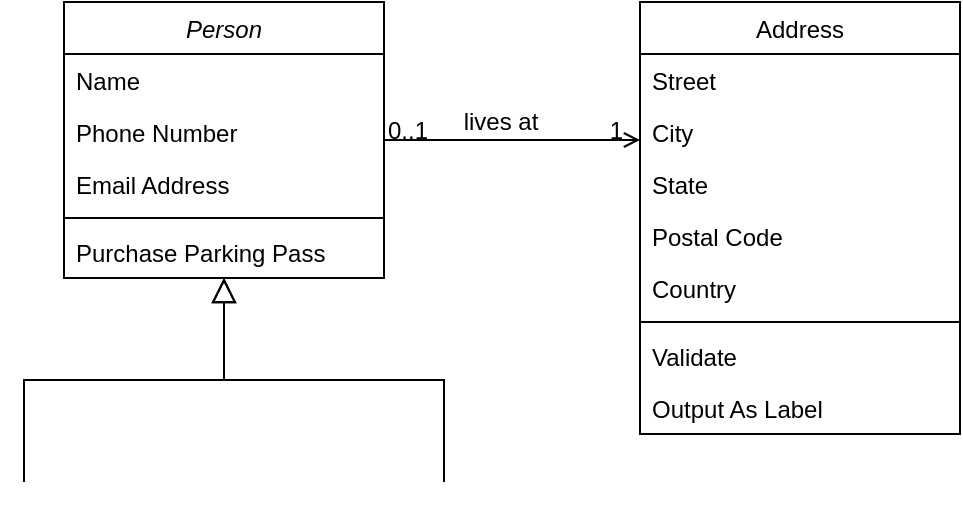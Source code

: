 <mxfile version="13.9.9" type="github" pages="2">
  <diagram id="C5RBs43oDa-KdzZeNtuy" name="Page-1">
    <mxGraphModel dx="1385" dy="707" grid="1" gridSize="10" guides="1" tooltips="1" connect="1" arrows="1" fold="1" page="1" pageScale="1" pageWidth="827" pageHeight="1169" math="0" shadow="0">
      <root>
        <mxCell id="WIyWlLk6GJQsqaUBKTNV-0" />
        <mxCell id="WIyWlLk6GJQsqaUBKTNV-1" parent="WIyWlLk6GJQsqaUBKTNV-0" />
        <mxCell id="zkfFHV4jXpPFQw0GAbJ--0" value="Person" style="swimlane;fontStyle=2;align=center;verticalAlign=top;childLayout=stackLayout;horizontal=1;startSize=26;horizontalStack=0;resizeParent=1;resizeLast=0;collapsible=1;marginBottom=0;rounded=0;shadow=0;strokeWidth=1;" parent="WIyWlLk6GJQsqaUBKTNV-1" vertex="1">
          <mxGeometry x="220" y="120" width="160" height="138" as="geometry">
            <mxRectangle x="230" y="140" width="160" height="26" as="alternateBounds" />
          </mxGeometry>
        </mxCell>
        <mxCell id="zkfFHV4jXpPFQw0GAbJ--1" value="Name" style="text;align=left;verticalAlign=top;spacingLeft=4;spacingRight=4;overflow=hidden;rotatable=0;points=[[0,0.5],[1,0.5]];portConstraint=eastwest;" parent="zkfFHV4jXpPFQw0GAbJ--0" vertex="1">
          <mxGeometry y="26" width="160" height="26" as="geometry" />
        </mxCell>
        <mxCell id="zkfFHV4jXpPFQw0GAbJ--2" value="Phone Number" style="text;align=left;verticalAlign=top;spacingLeft=4;spacingRight=4;overflow=hidden;rotatable=0;points=[[0,0.5],[1,0.5]];portConstraint=eastwest;rounded=0;shadow=0;html=0;" parent="zkfFHV4jXpPFQw0GAbJ--0" vertex="1">
          <mxGeometry y="52" width="160" height="26" as="geometry" />
        </mxCell>
        <mxCell id="zkfFHV4jXpPFQw0GAbJ--3" value="Email Address" style="text;align=left;verticalAlign=top;spacingLeft=4;spacingRight=4;overflow=hidden;rotatable=0;points=[[0,0.5],[1,0.5]];portConstraint=eastwest;rounded=0;shadow=0;html=0;" parent="zkfFHV4jXpPFQw0GAbJ--0" vertex="1">
          <mxGeometry y="78" width="160" height="26" as="geometry" />
        </mxCell>
        <mxCell id="zkfFHV4jXpPFQw0GAbJ--4" value="" style="line;html=1;strokeWidth=1;align=left;verticalAlign=middle;spacingTop=-1;spacingLeft=3;spacingRight=3;rotatable=0;labelPosition=right;points=[];portConstraint=eastwest;" parent="zkfFHV4jXpPFQw0GAbJ--0" vertex="1">
          <mxGeometry y="104" width="160" height="8" as="geometry" />
        </mxCell>
        <mxCell id="zkfFHV4jXpPFQw0GAbJ--5" value="Purchase Parking Pass" style="text;align=left;verticalAlign=top;spacingLeft=4;spacingRight=4;overflow=hidden;rotatable=0;points=[[0,0.5],[1,0.5]];portConstraint=eastwest;" parent="zkfFHV4jXpPFQw0GAbJ--0" vertex="1">
          <mxGeometry y="112" width="160" height="26" as="geometry" />
        </mxCell>
        <mxCell id="zkfFHV4jXpPFQw0GAbJ--12" value="" style="endArrow=block;endSize=10;endFill=0;shadow=0;strokeWidth=1;rounded=0;edgeStyle=elbowEdgeStyle;elbow=vertical;" parent="WIyWlLk6GJQsqaUBKTNV-1" target="zkfFHV4jXpPFQw0GAbJ--0" edge="1">
          <mxGeometry width="160" relative="1" as="geometry">
            <mxPoint x="200" y="360" as="sourcePoint" />
            <mxPoint x="200" y="203" as="targetPoint" />
          </mxGeometry>
        </mxCell>
        <mxCell id="zkfFHV4jXpPFQw0GAbJ--16" value="" style="endArrow=block;endSize=10;endFill=0;shadow=0;strokeWidth=1;rounded=0;edgeStyle=elbowEdgeStyle;elbow=vertical;" parent="WIyWlLk6GJQsqaUBKTNV-1" target="zkfFHV4jXpPFQw0GAbJ--0" edge="1">
          <mxGeometry width="160" relative="1" as="geometry">
            <mxPoint x="410" y="360" as="sourcePoint" />
            <mxPoint x="310" y="271" as="targetPoint" />
          </mxGeometry>
        </mxCell>
        <mxCell id="zkfFHV4jXpPFQw0GAbJ--17" value="Address" style="swimlane;fontStyle=0;align=center;verticalAlign=top;childLayout=stackLayout;horizontal=1;startSize=26;horizontalStack=0;resizeParent=1;resizeLast=0;collapsible=1;marginBottom=0;rounded=0;shadow=0;strokeWidth=1;" parent="WIyWlLk6GJQsqaUBKTNV-1" vertex="1">
          <mxGeometry x="508" y="120" width="160" height="216" as="geometry">
            <mxRectangle x="550" y="140" width="160" height="26" as="alternateBounds" />
          </mxGeometry>
        </mxCell>
        <mxCell id="zkfFHV4jXpPFQw0GAbJ--18" value="Street" style="text;align=left;verticalAlign=top;spacingLeft=4;spacingRight=4;overflow=hidden;rotatable=0;points=[[0,0.5],[1,0.5]];portConstraint=eastwest;" parent="zkfFHV4jXpPFQw0GAbJ--17" vertex="1">
          <mxGeometry y="26" width="160" height="26" as="geometry" />
        </mxCell>
        <mxCell id="zkfFHV4jXpPFQw0GAbJ--19" value="City" style="text;align=left;verticalAlign=top;spacingLeft=4;spacingRight=4;overflow=hidden;rotatable=0;points=[[0,0.5],[1,0.5]];portConstraint=eastwest;rounded=0;shadow=0;html=0;" parent="zkfFHV4jXpPFQw0GAbJ--17" vertex="1">
          <mxGeometry y="52" width="160" height="26" as="geometry" />
        </mxCell>
        <mxCell id="zkfFHV4jXpPFQw0GAbJ--20" value="State" style="text;align=left;verticalAlign=top;spacingLeft=4;spacingRight=4;overflow=hidden;rotatable=0;points=[[0,0.5],[1,0.5]];portConstraint=eastwest;rounded=0;shadow=0;html=0;" parent="zkfFHV4jXpPFQw0GAbJ--17" vertex="1">
          <mxGeometry y="78" width="160" height="26" as="geometry" />
        </mxCell>
        <mxCell id="zkfFHV4jXpPFQw0GAbJ--21" value="Postal Code" style="text;align=left;verticalAlign=top;spacingLeft=4;spacingRight=4;overflow=hidden;rotatable=0;points=[[0,0.5],[1,0.5]];portConstraint=eastwest;rounded=0;shadow=0;html=0;" parent="zkfFHV4jXpPFQw0GAbJ--17" vertex="1">
          <mxGeometry y="104" width="160" height="26" as="geometry" />
        </mxCell>
        <mxCell id="zkfFHV4jXpPFQw0GAbJ--22" value="Country" style="text;align=left;verticalAlign=top;spacingLeft=4;spacingRight=4;overflow=hidden;rotatable=0;points=[[0,0.5],[1,0.5]];portConstraint=eastwest;rounded=0;shadow=0;html=0;" parent="zkfFHV4jXpPFQw0GAbJ--17" vertex="1">
          <mxGeometry y="130" width="160" height="26" as="geometry" />
        </mxCell>
        <mxCell id="zkfFHV4jXpPFQw0GAbJ--23" value="" style="line;html=1;strokeWidth=1;align=left;verticalAlign=middle;spacingTop=-1;spacingLeft=3;spacingRight=3;rotatable=0;labelPosition=right;points=[];portConstraint=eastwest;" parent="zkfFHV4jXpPFQw0GAbJ--17" vertex="1">
          <mxGeometry y="156" width="160" height="8" as="geometry" />
        </mxCell>
        <mxCell id="zkfFHV4jXpPFQw0GAbJ--24" value="Validate" style="text;align=left;verticalAlign=top;spacingLeft=4;spacingRight=4;overflow=hidden;rotatable=0;points=[[0,0.5],[1,0.5]];portConstraint=eastwest;" parent="zkfFHV4jXpPFQw0GAbJ--17" vertex="1">
          <mxGeometry y="164" width="160" height="26" as="geometry" />
        </mxCell>
        <mxCell id="zkfFHV4jXpPFQw0GAbJ--25" value="Output As Label" style="text;align=left;verticalAlign=top;spacingLeft=4;spacingRight=4;overflow=hidden;rotatable=0;points=[[0,0.5],[1,0.5]];portConstraint=eastwest;" parent="zkfFHV4jXpPFQw0GAbJ--17" vertex="1">
          <mxGeometry y="190" width="160" height="26" as="geometry" />
        </mxCell>
        <mxCell id="zkfFHV4jXpPFQw0GAbJ--26" value="" style="endArrow=open;shadow=0;strokeWidth=1;rounded=0;endFill=1;edgeStyle=elbowEdgeStyle;elbow=vertical;" parent="WIyWlLk6GJQsqaUBKTNV-1" source="zkfFHV4jXpPFQw0GAbJ--0" target="zkfFHV4jXpPFQw0GAbJ--17" edge="1">
          <mxGeometry x="0.5" y="41" relative="1" as="geometry">
            <mxPoint x="380" y="192" as="sourcePoint" />
            <mxPoint x="540" y="192" as="targetPoint" />
            <mxPoint x="-40" y="32" as="offset" />
          </mxGeometry>
        </mxCell>
        <mxCell id="zkfFHV4jXpPFQw0GAbJ--27" value="0..1" style="resizable=0;align=left;verticalAlign=bottom;labelBackgroundColor=none;fontSize=12;" parent="zkfFHV4jXpPFQw0GAbJ--26" connectable="0" vertex="1">
          <mxGeometry x="-1" relative="1" as="geometry">
            <mxPoint y="4" as="offset" />
          </mxGeometry>
        </mxCell>
        <mxCell id="zkfFHV4jXpPFQw0GAbJ--28" value="1" style="resizable=0;align=right;verticalAlign=bottom;labelBackgroundColor=none;fontSize=12;" parent="zkfFHV4jXpPFQw0GAbJ--26" connectable="0" vertex="1">
          <mxGeometry x="1" relative="1" as="geometry">
            <mxPoint x="-7" y="4" as="offset" />
          </mxGeometry>
        </mxCell>
        <mxCell id="zkfFHV4jXpPFQw0GAbJ--29" value="lives at" style="text;html=1;resizable=0;points=[];;align=center;verticalAlign=middle;labelBackgroundColor=none;rounded=0;shadow=0;strokeWidth=1;fontSize=12;" parent="zkfFHV4jXpPFQw0GAbJ--26" vertex="1" connectable="0">
          <mxGeometry x="0.5" y="49" relative="1" as="geometry">
            <mxPoint x="-38" y="40" as="offset" />
          </mxGeometry>
        </mxCell>
      </root>
    </mxGraphModel>
  </diagram>
  <diagram id="gsDWnyjTAmVrPyMWvIxe" name="Page-2">
    <mxGraphModel dx="1154" dy="589" grid="1" gridSize="10" guides="1" tooltips="1" connect="1" arrows="1" fold="1" page="1" pageScale="1" pageWidth="827" pageHeight="1169" math="0" shadow="0">
      <root>
        <mxCell id="TFAq-750h-u_VHyeDnFk-0" />
        <mxCell id="TFAq-750h-u_VHyeDnFk-1" parent="TFAq-750h-u_VHyeDnFk-0" />
        <mxCell id="TFAq-750h-u_VHyeDnFk-2" value="Users&lt;br&gt;???" style="rounded=0;whiteSpace=wrap;html=1;" vertex="1" parent="TFAq-750h-u_VHyeDnFk-1">
          <mxGeometry x="50" y="250" width="180" height="190" as="geometry" />
        </mxCell>
        <mxCell id="TFAq-750h-u_VHyeDnFk-3" value="Orders&lt;br&gt;id&lt;br&gt;&lt;div&gt;Email Address&lt;/div&gt;&lt;div&gt;Mailing Address&lt;/div&gt;&lt;div&gt;Name on credit card&lt;/div&gt;&lt;div&gt;Credit card number&lt;/div&gt;&lt;div&gt;Credit cart expiration&lt;/div&gt;&lt;div&gt;Credit Card CVV (security code)&lt;/div&gt;&lt;div&gt;Billing zip code&lt;/div&gt;" style="rounded=0;whiteSpace=wrap;html=1;" vertex="1" parent="TFAq-750h-u_VHyeDnFk-1">
          <mxGeometry x="329" y="250" width="170" height="190" as="geometry" />
        </mxCell>
        <mxCell id="TFAq-750h-u_VHyeDnFk-4" value="Products&lt;br&gt;id&lt;br&gt;desription&lt;br&gt;name&lt;br&gt;category&lt;br&gt;price&lt;br&gt;stock&lt;br&gt;rating" style="rounded=0;whiteSpace=wrap;html=1;" vertex="1" parent="TFAq-750h-u_VHyeDnFk-1">
          <mxGeometry x="590" y="520" width="170" height="190" as="geometry" />
        </mxCell>
        <mxCell id="TFAq-750h-u_VHyeDnFk-5" value="Merchants&lt;br&gt;id&lt;br&gt;username&lt;br&gt;revenue" style="rounded=0;whiteSpace=wrap;html=1;" vertex="1" parent="TFAq-750h-u_VHyeDnFk-1">
          <mxGeometry x="590" y="250" width="180" height="190" as="geometry" />
        </mxCell>
        <mxCell id="TFAq-750h-u_VHyeDnFk-8" value="" style="endArrow=none;html=1;exitX=1;exitY=0.5;exitDx=0;exitDy=0;entryX=0;entryY=0.5;entryDx=0;entryDy=0;" edge="1" parent="TFAq-750h-u_VHyeDnFk-1" source="TFAq-750h-u_VHyeDnFk-2" target="TFAq-750h-u_VHyeDnFk-3">
          <mxGeometry width="50" height="50" relative="1" as="geometry">
            <mxPoint x="230" y="350" as="sourcePoint" />
            <mxPoint x="270" y="345" as="targetPoint" />
          </mxGeometry>
        </mxCell>
        <mxCell id="TFAq-750h-u_VHyeDnFk-15" value="has one" style="text;html=1;strokeColor=none;fillColor=none;align=center;verticalAlign=middle;whiteSpace=wrap;rounded=0;" vertex="1" parent="TFAq-750h-u_VHyeDnFk-1">
          <mxGeometry x="250" y="360" width="60" height="20" as="geometry" />
        </mxCell>
        <mxCell id="TFAq-750h-u_VHyeDnFk-16" value="" style="endArrow=classic;html=1;exitX=-0.018;exitY=0.574;exitDx=0;exitDy=0;exitPerimeter=0;" edge="1" parent="TFAq-750h-u_VHyeDnFk-1" source="TFAq-750h-u_VHyeDnFk-3">
          <mxGeometry width="50" height="50" relative="1" as="geometry">
            <mxPoint x="300" y="360" as="sourcePoint" />
            <mxPoint x="230" y="360" as="targetPoint" />
            <Array as="points" />
          </mxGeometry>
        </mxCell>
        <mxCell id="TFAq-750h-u_VHyeDnFk-17" value="OrderItem&lt;br&gt;id&lt;br&gt;product_id&lt;br&gt;order_id&lt;br&gt;quantity&lt;br&gt;&lt;br&gt;join table" style="rounded=0;whiteSpace=wrap;html=1;" vertex="1" parent="TFAq-750h-u_VHyeDnFk-1">
          <mxGeometry x="329" y="520" width="170" height="190" as="geometry" />
        </mxCell>
        <mxCell id="TFAq-750h-u_VHyeDnFk-19" value="" style="endArrow=classic;html=1;entryX=0.547;entryY=-0.016;entryDx=0;entryDy=0;entryPerimeter=0;" edge="1" parent="TFAq-750h-u_VHyeDnFk-1" target="TFAq-750h-u_VHyeDnFk-4">
          <mxGeometry width="50" height="50" relative="1" as="geometry">
            <mxPoint x="683" y="440" as="sourcePoint" />
            <mxPoint x="730" y="390" as="targetPoint" />
            <Array as="points">
              <mxPoint x="683" y="517" />
            </Array>
          </mxGeometry>
        </mxCell>
        <mxCell id="TFAq-750h-u_VHyeDnFk-21" value="has many" style="text;html=1;strokeColor=none;fillColor=none;align=center;verticalAlign=middle;whiteSpace=wrap;rounded=0;" vertex="1" parent="TFAq-750h-u_VHyeDnFk-1">
          <mxGeometry x="690" y="460" width="40" height="20" as="geometry" />
        </mxCell>
        <mxCell id="TFAq-750h-u_VHyeDnFk-23" value="" style="endArrow=classic;html=1;" edge="1" parent="TFAq-750h-u_VHyeDnFk-1">
          <mxGeometry width="50" height="50" relative="1" as="geometry">
            <mxPoint x="670" y="515" as="sourcePoint" />
            <mxPoint x="670" y="445" as="targetPoint" />
            <Array as="points">
              <mxPoint x="670" y="480" />
            </Array>
          </mxGeometry>
        </mxCell>
        <mxCell id="TFAq-750h-u_VHyeDnFk-24" value="belongs&lt;br&gt;to" style="text;html=1;strokeColor=none;fillColor=none;align=center;verticalAlign=middle;whiteSpace=wrap;rounded=0;" vertex="1" parent="TFAq-750h-u_VHyeDnFk-1">
          <mxGeometry x="620" y="470" width="40" height="20" as="geometry" />
        </mxCell>
        <mxCell id="TFAq-750h-u_VHyeDnFk-25" value="" style="endArrow=classic;html=1;entryX=0.994;entryY=0.695;entryDx=0;entryDy=0;entryPerimeter=0;exitX=-0.017;exitY=0.695;exitDx=0;exitDy=0;exitPerimeter=0;" edge="1" parent="TFAq-750h-u_VHyeDnFk-1">
          <mxGeometry width="50" height="50" relative="1" as="geometry">
            <mxPoint x="587.96" y="344.58" as="sourcePoint" />
            <mxPoint x="499" y="344.58" as="targetPoint" />
            <Array as="points" />
          </mxGeometry>
        </mxCell>
        <mxCell id="TFAq-750h-u_VHyeDnFk-26" value="has many" style="text;html=1;strokeColor=none;fillColor=none;align=center;verticalAlign=middle;whiteSpace=wrap;rounded=0;" vertex="1" parent="TFAq-750h-u_VHyeDnFk-1">
          <mxGeometry x="518.51" y="350" width="57.01" height="20" as="geometry" />
        </mxCell>
        <mxCell id="TFAq-750h-u_VHyeDnFk-27" value="" style="endArrow=classic;html=1;entryX=0;entryY=0.421;entryDx=0;entryDy=0;entryPerimeter=0;" edge="1" parent="TFAq-750h-u_VHyeDnFk-1" target="TFAq-750h-u_VHyeDnFk-5">
          <mxGeometry width="50" height="50" relative="1" as="geometry">
            <mxPoint x="499" y="330" as="sourcePoint" />
            <mxPoint x="549" y="280" as="targetPoint" />
          </mxGeometry>
        </mxCell>
        <mxCell id="TFAq-750h-u_VHyeDnFk-28" value="belongs to" style="text;html=1;strokeColor=none;fillColor=none;align=center;verticalAlign=middle;whiteSpace=wrap;rounded=0;" vertex="1" parent="TFAq-750h-u_VHyeDnFk-1">
          <mxGeometry x="517.01" y="310" width="60" height="20" as="geometry" />
        </mxCell>
        <mxCell id="TFAq-750h-u_VHyeDnFk-29" value="" style="endArrow=classic;startArrow=classic;html=1;entryX=0.006;entryY=0.413;entryDx=0;entryDy=0;entryPerimeter=0;exitX=0.419;exitY=1.01;exitDx=0;exitDy=0;exitPerimeter=0;" edge="1" parent="TFAq-750h-u_VHyeDnFk-1" source="TFAq-750h-u_VHyeDnFk-3" target="TFAq-750h-u_VHyeDnFk-4">
          <mxGeometry width="50" height="50" relative="1" as="geometry">
            <mxPoint x="410" y="540" as="sourcePoint" />
            <mxPoint x="460" y="490" as="targetPoint" />
            <Array as="points" />
          </mxGeometry>
        </mxCell>
        <mxCell id="TFAq-750h-u_VHyeDnFk-30" value="Category:&lt;br&gt;&lt;br&gt;Celebrity I&lt;br&gt;Politician L&lt;br&gt;Animal &amp;nbsp; L&lt;br&gt;Entrepreneurs &amp;nbsp;I&lt;br&gt;&amp;nbsp;Scientist &amp;nbsp; T&lt;br&gt;Artist &amp;nbsp; O&lt;br&gt;Activist T&lt;br&gt;Superhero &amp;nbsp;O" style="text;html=1;strokeColor=none;fillColor=none;align=center;verticalAlign=middle;whiteSpace=wrap;rounded=0;" vertex="1" parent="TFAq-750h-u_VHyeDnFk-1">
          <mxGeometry x="25" y="520" width="230" height="150" as="geometry" />
        </mxCell>
      </root>
    </mxGraphModel>
  </diagram>
</mxfile>
